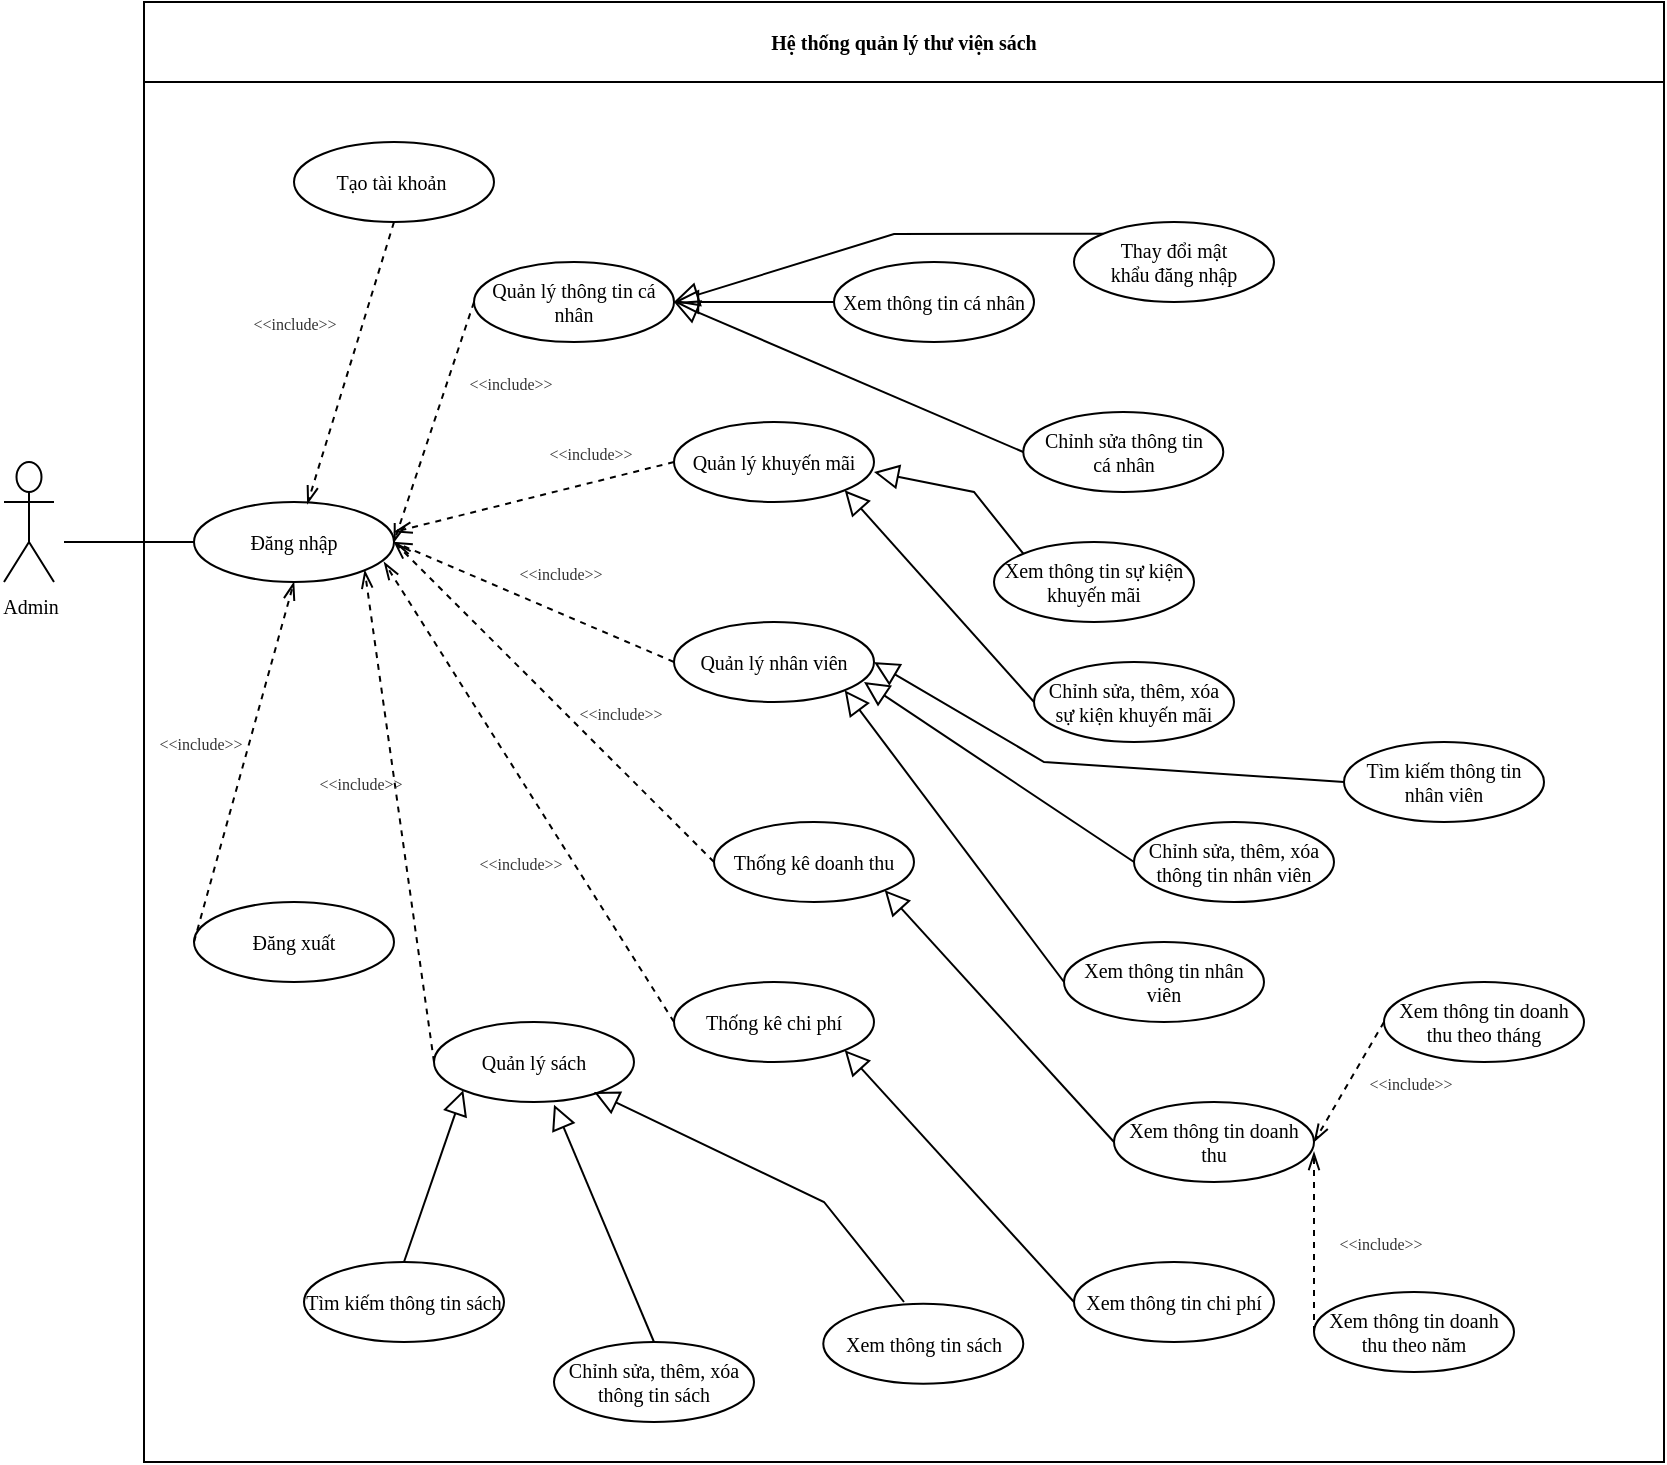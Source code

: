 <mxfile version="17.2.1" type="device"><diagram id="qApIkytEJbvXh9M_-sya" name="Page-1"><mxGraphModel dx="994" dy="496" grid="1" gridSize="5" guides="1" tooltips="1" connect="1" arrows="1" fold="1" page="1" pageScale="1" pageWidth="4681" pageHeight="3300" math="0" shadow="0"><root><mxCell id="0"/><mxCell id="1" parent="0"/><mxCell id="JZac6Ny-5NU4ulff3IJs-2" value="Hệ thống quản lý thư viện sách" style="swimlane;startSize=40;fontSize=10;fontFamily=Times New Roman;" parent="1" vertex="1"><mxGeometry x="120" y="10" width="760" height="730" as="geometry"><mxRectangle x="120" y="10" width="165" height="40" as="alternateBounds"/></mxGeometry></mxCell><mxCell id="JZac6Ny-5NU4ulff3IJs-7" value="&lt;font style=&quot;font-size: 10px&quot;&gt;Quản lý sách&lt;/font&gt;" style="ellipse;whiteSpace=wrap;html=1;fontFamily=Times New Roman;fontSize=10;" parent="JZac6Ny-5NU4ulff3IJs-2" vertex="1"><mxGeometry x="145" y="510" width="100" height="40" as="geometry"/></mxCell><mxCell id="JZac6Ny-5NU4ulff3IJs-11" value="&lt;font style=&quot;font-size: 10px&quot;&gt;Quản lý nhân viên&lt;/font&gt;" style="ellipse;whiteSpace=wrap;html=1;fontFamily=Times New Roman;fontSize=10;" parent="JZac6Ny-5NU4ulff3IJs-2" vertex="1"><mxGeometry x="265" y="310" width="100" height="40" as="geometry"/></mxCell><mxCell id="JZac6Ny-5NU4ulff3IJs-14" value="&lt;font style=&quot;font-size: 10px&quot;&gt;Quản lý thông tin cá nhân&lt;/font&gt;" style="ellipse;whiteSpace=wrap;html=1;fontFamily=Times New Roman;fontSize=10;" parent="JZac6Ny-5NU4ulff3IJs-2" vertex="1"><mxGeometry x="165" y="130" width="100" height="40" as="geometry"/></mxCell><mxCell id="JZac6Ny-5NU4ulff3IJs-17" value="&lt;font style=&quot;font-size: 10px&quot;&gt;Thống kê doanh thu&lt;/font&gt;" style="ellipse;whiteSpace=wrap;html=1;fontFamily=Times New Roman;fontSize=10;" parent="JZac6Ny-5NU4ulff3IJs-2" vertex="1"><mxGeometry x="285" y="410" width="100" height="40" as="geometry"/></mxCell><mxCell id="JZac6Ny-5NU4ulff3IJs-20" value="&lt;font style=&quot;font-size: 10px&quot;&gt;Thống kê chi phí&lt;/font&gt;" style="ellipse;whiteSpace=wrap;html=1;fontFamily=Times New Roman;fontSize=10;" parent="JZac6Ny-5NU4ulff3IJs-2" vertex="1"><mxGeometry x="265" y="490" width="100" height="40" as="geometry"/></mxCell><mxCell id="JZac6Ny-5NU4ulff3IJs-23" value="&lt;font style=&quot;font-size: 10px&quot;&gt;Quản lý khuyến mãi&lt;/font&gt;" style="ellipse;whiteSpace=wrap;html=1;fontFamily=Times New Roman;fontSize=10;" parent="JZac6Ny-5NU4ulff3IJs-2" vertex="1"><mxGeometry x="265" y="210" width="100" height="40" as="geometry"/></mxCell><mxCell id="JZac6Ny-5NU4ulff3IJs-26" value="&lt;font style=&quot;font-size: 10px&quot;&gt;Chỉnh sửa thông tin &lt;br style=&quot;font-size: 10px;&quot;&gt;cá nhân&lt;/font&gt;" style="ellipse;whiteSpace=wrap;html=1;fontFamily=Times New Roman;fontSize=10;" parent="JZac6Ny-5NU4ulff3IJs-2" vertex="1"><mxGeometry x="439.64" y="205" width="100" height="40" as="geometry"/></mxCell><mxCell id="JZac6Ny-5NU4ulff3IJs-37" value="&lt;font style=&quot;font-size: 10px&quot;&gt;Thay đổi mật &lt;br style=&quot;font-size: 10px;&quot;&gt;khẩu đăng nhập&lt;/font&gt;" style="ellipse;whiteSpace=wrap;html=1;fontFamily=Times New Roman;fontSize=10;" parent="JZac6Ny-5NU4ulff3IJs-2" vertex="1"><mxGeometry x="465" y="110" width="100" height="40" as="geometry"/></mxCell><mxCell id="JZac6Ny-5NU4ulff3IJs-43" value="" style="endArrow=block;html=1;rounded=0;fontFamily=Times New Roman;fontSize=10;exitX=0;exitY=0.5;exitDx=0;exitDy=0;endFill=0;targetPerimeterSpacing=6;endSize=10;" parent="JZac6Ny-5NU4ulff3IJs-2" source="JZac6Ny-5NU4ulff3IJs-26" edge="1"><mxGeometry width="50" height="50" relative="1" as="geometry"><mxPoint x="465" y="195" as="sourcePoint"/><mxPoint x="265" y="150" as="targetPoint"/></mxGeometry></mxCell><mxCell id="JZac6Ny-5NU4ulff3IJs-45" value="&lt;span style=&quot;font-size: 10px&quot;&gt;Chỉnh sửa, thêm, xóa &lt;br&gt;sự kiện khuyến mãi&lt;/span&gt;" style="ellipse;whiteSpace=wrap;html=1;fontFamily=Times New Roman;fontSize=10;" parent="JZac6Ny-5NU4ulff3IJs-2" vertex="1"><mxGeometry x="445" y="330" width="100" height="40" as="geometry"/></mxCell><mxCell id="JZac6Ny-5NU4ulff3IJs-46" value="" style="endArrow=block;html=1;rounded=0;fontFamily=Times New Roman;fontSize=10;exitX=0;exitY=0.5;exitDx=0;exitDy=0;endFill=0;targetPerimeterSpacing=6;endSize=10;entryX=1;entryY=1;entryDx=0;entryDy=0;" parent="JZac6Ny-5NU4ulff3IJs-2" source="JZac6Ny-5NU4ulff3IJs-45" target="JZac6Ny-5NU4ulff3IJs-23" edge="1"><mxGeometry width="50" height="50" relative="1" as="geometry"><mxPoint x="350" y="215" as="sourcePoint"/><mxPoint x="355" y="245" as="targetPoint"/></mxGeometry></mxCell><mxCell id="JZac6Ny-5NU4ulff3IJs-48" value="&lt;span style=&quot;font-size: 10px&quot;&gt;Xem thông tin sự kiện&lt;br&gt;khuyến mãi&lt;br&gt;&lt;/span&gt;" style="ellipse;whiteSpace=wrap;html=1;fontFamily=Times New Roman;fontSize=10;" parent="JZac6Ny-5NU4ulff3IJs-2" vertex="1"><mxGeometry x="425" y="270" width="100" height="40" as="geometry"/></mxCell><mxCell id="JZac6Ny-5NU4ulff3IJs-44" value="" style="endArrow=block;html=1;rounded=0;fontFamily=Times New Roman;fontSize=10;exitX=0;exitY=0.5;exitDx=0;exitDy=0;endFill=0;targetPerimeterSpacing=6;endSize=10;entryX=1;entryY=0.5;entryDx=0;entryDy=0;" parent="JZac6Ny-5NU4ulff3IJs-2" source="JZac6Ny-5NU4ulff3IJs-61" target="JZac6Ny-5NU4ulff3IJs-14" edge="1"><mxGeometry width="50" height="50" relative="1" as="geometry"><mxPoint x="530" y="155" as="sourcePoint"/><mxPoint x="445" y="155" as="targetPoint"/></mxGeometry></mxCell><mxCell id="JZac6Ny-5NU4ulff3IJs-52" value="" style="endArrow=block;html=1;rounded=0;fontFamily=Times New Roman;fontSize=10;exitX=0;exitY=0;exitDx=0;exitDy=0;endFill=0;targetPerimeterSpacing=6;endSize=10;" parent="JZac6Ny-5NU4ulff3IJs-2" source="JZac6Ny-5NU4ulff3IJs-48" edge="1"><mxGeometry width="50" height="50" relative="1" as="geometry"><mxPoint x="345" y="260" as="sourcePoint"/><mxPoint x="365" y="235" as="targetPoint"/><Array as="points"><mxPoint x="415" y="245"/></Array></mxGeometry></mxCell><mxCell id="JZac6Ny-5NU4ulff3IJs-53" value="&lt;span style=&quot;font-size: 10px&quot;&gt;Chỉnh sửa, t&lt;/span&gt;hêm, xóa thông tin nhân viên" style="ellipse;whiteSpace=wrap;html=1;fontFamily=Times New Roman;fontSize=10;" parent="JZac6Ny-5NU4ulff3IJs-2" vertex="1"><mxGeometry x="495" y="410" width="100" height="40" as="geometry"/></mxCell><mxCell id="JZac6Ny-5NU4ulff3IJs-55" value="Xem thông tin nhân viên" style="ellipse;whiteSpace=wrap;html=1;fontFamily=Times New Roman;fontSize=10;" parent="JZac6Ny-5NU4ulff3IJs-2" vertex="1"><mxGeometry x="460" y="470" width="100" height="40" as="geometry"/></mxCell><mxCell id="JZac6Ny-5NU4ulff3IJs-56" value="" style="endArrow=block;html=1;rounded=0;fontFamily=Times New Roman;fontSize=10;exitX=0;exitY=0.5;exitDx=0;exitDy=0;endFill=0;targetPerimeterSpacing=6;endSize=10;" parent="JZac6Ny-5NU4ulff3IJs-2" source="JZac6Ny-5NU4ulff3IJs-53" edge="1"><mxGeometry width="50" height="50" relative="1" as="geometry"><mxPoint x="350" y="275" as="sourcePoint"/><mxPoint x="360" y="340" as="targetPoint"/></mxGeometry></mxCell><mxCell id="JZac6Ny-5NU4ulff3IJs-57" value="" style="endArrow=block;html=1;rounded=0;fontFamily=Times New Roman;fontSize=10;exitX=0;exitY=0.5;exitDx=0;exitDy=0;endFill=0;targetPerimeterSpacing=6;endSize=10;entryX=1;entryY=1;entryDx=0;entryDy=0;" parent="JZac6Ny-5NU4ulff3IJs-2" source="JZac6Ny-5NU4ulff3IJs-55" target="JZac6Ny-5NU4ulff3IJs-11" edge="1"><mxGeometry width="50" height="50" relative="1" as="geometry"><mxPoint x="350" y="335" as="sourcePoint"/><mxPoint x="345" y="395" as="targetPoint"/><Array as="points"/></mxGeometry></mxCell><mxCell id="JZac6Ny-5NU4ulff3IJs-59" value="Đăng nhập" style="ellipse;whiteSpace=wrap;html=1;fontFamily=Times New Roman;fontSize=10;" parent="JZac6Ny-5NU4ulff3IJs-2" vertex="1"><mxGeometry x="25" y="250" width="100" height="40" as="geometry"/></mxCell><mxCell id="JZac6Ny-5NU4ulff3IJs-60" value="Đăng xuất" style="ellipse;whiteSpace=wrap;html=1;fontFamily=Times New Roman;fontSize=10;" parent="JZac6Ny-5NU4ulff3IJs-2" vertex="1"><mxGeometry x="25" y="450" width="100" height="40" as="geometry"/></mxCell><mxCell id="JZac6Ny-5NU4ulff3IJs-61" value="&lt;font style=&quot;font-size: 10px&quot;&gt;Xem thông tin cá nhân&lt;/font&gt;" style="ellipse;whiteSpace=wrap;html=1;fontFamily=Times New Roman;fontSize=10;" parent="JZac6Ny-5NU4ulff3IJs-2" vertex="1"><mxGeometry x="345" y="130" width="100" height="40" as="geometry"/></mxCell><mxCell id="JZac6Ny-5NU4ulff3IJs-74" value="" style="endArrow=openThin;html=1;rounded=0;fontFamily=Times New Roman;fontSize=10;endSize=7;targetPerimeterSpacing=6;exitX=0;exitY=0.5;exitDx=0;exitDy=0;dashed=1;endFill=0;entryX=1;entryY=0.5;entryDx=0;entryDy=0;" parent="JZac6Ny-5NU4ulff3IJs-2" source="JZac6Ny-5NU4ulff3IJs-14" target="JZac6Ny-5NU4ulff3IJs-59" edge="1"><mxGeometry width="50" height="50" relative="1" as="geometry"><mxPoint x="440" y="195" as="sourcePoint"/><mxPoint x="419.9" y="174.88" as="targetPoint"/></mxGeometry></mxCell><mxCell id="JZac6Ny-5NU4ulff3IJs-75" value="&lt;p&gt;&lt;font color=&quot;#333333&quot;&gt;&lt;span style=&quot;font-size: 8px&quot;&gt;&amp;lt;&amp;lt;include&amp;gt;&amp;gt;&lt;/span&gt;&lt;/font&gt;&lt;/p&gt;" style="text;html=1;align=center;verticalAlign=middle;resizable=0;points=[];autosize=1;fontSize=10;fontFamily=Times New Roman;" parent="JZac6Ny-5NU4ulff3IJs-2" vertex="1"><mxGeometry x="155" y="170" width="55" height="40" as="geometry"/></mxCell><mxCell id="JZac6Ny-5NU4ulff3IJs-79" value="" style="endArrow=openThin;html=1;rounded=0;fontFamily=Times New Roman;fontSize=10;endSize=7;targetPerimeterSpacing=6;exitX=0;exitY=0.5;exitDx=0;exitDy=0;dashed=1;endFill=0;entryX=0.95;entryY=0.75;entryDx=0;entryDy=0;entryPerimeter=0;" parent="JZac6Ny-5NU4ulff3IJs-2" source="JZac6Ny-5NU4ulff3IJs-20" target="JZac6Ny-5NU4ulff3IJs-59" edge="1"><mxGeometry width="50" height="50" relative="1" as="geometry"><mxPoint x="170" y="335" as="sourcePoint"/><mxPoint x="130" y="275" as="targetPoint"/></mxGeometry></mxCell><mxCell id="JZac6Ny-5NU4ulff3IJs-80" value="" style="endArrow=openThin;html=1;rounded=0;fontFamily=Times New Roman;fontSize=10;endSize=7;targetPerimeterSpacing=6;exitX=0;exitY=0.5;exitDx=0;exitDy=0;dashed=1;endFill=0;entryX=1;entryY=1;entryDx=0;entryDy=0;" parent="JZac6Ny-5NU4ulff3IJs-2" source="JZac6Ny-5NU4ulff3IJs-7" target="JZac6Ny-5NU4ulff3IJs-59" edge="1"><mxGeometry width="50" height="50" relative="1" as="geometry"><mxPoint x="170" y="395" as="sourcePoint"/><mxPoint x="130" y="275" as="targetPoint"/></mxGeometry></mxCell><mxCell id="JZac6Ny-5NU4ulff3IJs-82" value="&lt;p&gt;&lt;font color=&quot;#333333&quot;&gt;&lt;span style=&quot;font-size: 8px&quot;&gt;&amp;lt;&amp;lt;include&amp;gt;&amp;gt;&lt;/span&gt;&lt;/font&gt;&lt;/p&gt;" style="text;html=1;align=center;verticalAlign=middle;resizable=0;points=[];autosize=1;fontSize=10;fontFamily=Times New Roman;" parent="JZac6Ny-5NU4ulff3IJs-2" vertex="1"><mxGeometry x="195" y="205" width="55" height="40" as="geometry"/></mxCell><mxCell id="JZac6Ny-5NU4ulff3IJs-83" value="&lt;p&gt;&lt;font color=&quot;#333333&quot;&gt;&lt;span style=&quot;font-size: 8px&quot;&gt;&amp;lt;&amp;lt;include&amp;gt;&amp;gt;&lt;/span&gt;&lt;/font&gt;&lt;/p&gt;" style="text;html=1;align=center;verticalAlign=middle;resizable=0;points=[];autosize=1;fontSize=10;fontFamily=Times New Roman;" parent="JZac6Ny-5NU4ulff3IJs-2" vertex="1"><mxGeometry x="180" y="265" width="55" height="40" as="geometry"/></mxCell><mxCell id="JZac6Ny-5NU4ulff3IJs-84" value="&lt;p&gt;&lt;font color=&quot;#333333&quot;&gt;&lt;span style=&quot;font-size: 8px&quot;&gt;&amp;lt;&amp;lt;include&amp;gt;&amp;gt;&lt;/span&gt;&lt;/font&gt;&lt;/p&gt;" style="text;html=1;align=center;verticalAlign=middle;resizable=0;points=[];autosize=1;fontSize=10;fontFamily=Times New Roman;" parent="JZac6Ny-5NU4ulff3IJs-2" vertex="1"><mxGeometry x="80" y="370" width="55" height="40" as="geometry"/></mxCell><mxCell id="JZac6Ny-5NU4ulff3IJs-85" value="&lt;p&gt;&lt;font color=&quot;#333333&quot;&gt;&lt;span style=&quot;font-size: 8px&quot;&gt;&amp;lt;&amp;lt;include&amp;gt;&amp;gt;&lt;/span&gt;&lt;/font&gt;&lt;/p&gt;" style="text;html=1;align=center;verticalAlign=middle;resizable=0;points=[];autosize=1;fontSize=10;fontFamily=Times New Roman;" parent="JZac6Ny-5NU4ulff3IJs-2" vertex="1"><mxGeometry y="350" width="55" height="40" as="geometry"/></mxCell><mxCell id="JZac6Ny-5NU4ulff3IJs-86" value="&lt;p&gt;&lt;font color=&quot;#333333&quot;&gt;&lt;span style=&quot;font-size: 8px&quot;&gt;&amp;lt;&amp;lt;include&amp;gt;&amp;gt;&lt;/span&gt;&lt;/font&gt;&lt;/p&gt;" style="text;html=1;align=center;verticalAlign=middle;resizable=0;points=[];autosize=1;fontSize=10;fontFamily=Times New Roman;" parent="JZac6Ny-5NU4ulff3IJs-2" vertex="1"><mxGeometry x="210" y="335" width="55" height="40" as="geometry"/></mxCell><mxCell id="JZac6Ny-5NU4ulff3IJs-81" value="" style="endArrow=openThin;html=1;rounded=0;fontFamily=Times New Roman;fontSize=10;endSize=7;targetPerimeterSpacing=6;exitX=0;exitY=0.5;exitDx=0;exitDy=0;dashed=1;endFill=0;entryX=0.5;entryY=1;entryDx=0;entryDy=0;" parent="JZac6Ny-5NU4ulff3IJs-2" source="JZac6Ny-5NU4ulff3IJs-60" target="JZac6Ny-5NU4ulff3IJs-59" edge="1"><mxGeometry width="50" height="50" relative="1" as="geometry"><mxPoint x="30" y="415" as="sourcePoint"/><mxPoint x="-15" y="230" as="targetPoint"/></mxGeometry></mxCell><mxCell id="JZac6Ny-5NU4ulff3IJs-93" value="&lt;p&gt;&lt;font color=&quot;#333333&quot;&gt;&lt;span style=&quot;font-size: 8px&quot;&gt;&amp;lt;&amp;lt;include&amp;gt;&amp;gt;&lt;/span&gt;&lt;/font&gt;&lt;/p&gt;" style="text;html=1;align=center;verticalAlign=middle;resizable=0;points=[];autosize=1;fontSize=10;fontFamily=Times New Roman;" parent="JZac6Ny-5NU4ulff3IJs-2" vertex="1"><mxGeometry x="160" y="410" width="55" height="40" as="geometry"/></mxCell><mxCell id="JZac6Ny-5NU4ulff3IJs-94" value="&lt;font style=&quot;font-size: 10px&quot;&gt;Xem thông tin doanh thu&lt;/font&gt;" style="ellipse;whiteSpace=wrap;html=1;fontFamily=Times New Roman;fontSize=10;" parent="JZac6Ny-5NU4ulff3IJs-2" vertex="1"><mxGeometry x="485" y="550" width="100" height="40" as="geometry"/></mxCell><mxCell id="JZac6Ny-5NU4ulff3IJs-95" value="" style="endArrow=block;html=1;rounded=0;fontFamily=Times New Roman;fontSize=10;exitX=0;exitY=0.5;exitDx=0;exitDy=0;endFill=0;targetPerimeterSpacing=6;endSize=10;entryX=1;entryY=1;entryDx=0;entryDy=0;" parent="JZac6Ny-5NU4ulff3IJs-2" source="JZac6Ny-5NU4ulff3IJs-94" target="JZac6Ny-5NU4ulff3IJs-17" edge="1"><mxGeometry width="50" height="50" relative="1" as="geometry"><mxPoint x="510.0" y="495" as="sourcePoint"/><mxPoint x="355.355" y="349.142" as="targetPoint"/><Array as="points"/></mxGeometry></mxCell><mxCell id="JZac6Ny-5NU4ulff3IJs-96" value="&lt;font style=&quot;font-size: 10px&quot;&gt;Xem thông tin chi phí&lt;/font&gt;" style="ellipse;whiteSpace=wrap;html=1;fontFamily=Times New Roman;fontSize=10;" parent="JZac6Ny-5NU4ulff3IJs-2" vertex="1"><mxGeometry x="465" y="630" width="100" height="40" as="geometry"/></mxCell><mxCell id="JZac6Ny-5NU4ulff3IJs-97" value="" style="endArrow=block;html=1;rounded=0;fontFamily=Times New Roman;fontSize=10;exitX=0;exitY=0.5;exitDx=0;exitDy=0;endFill=0;targetPerimeterSpacing=6;endSize=10;entryX=1;entryY=1;entryDx=0;entryDy=0;" parent="JZac6Ny-5NU4ulff3IJs-2" source="JZac6Ny-5NU4ulff3IJs-96" target="JZac6Ny-5NU4ulff3IJs-20" edge="1"><mxGeometry width="50" height="50" relative="1" as="geometry"><mxPoint x="510.0" y="595" as="sourcePoint"/><mxPoint x="375.355" y="449.142" as="targetPoint"/><Array as="points"/></mxGeometry></mxCell><mxCell id="JZac6Ny-5NU4ulff3IJs-98" value="&lt;font style=&quot;font-size: 10px&quot;&gt;Xem thông tin sách&lt;/font&gt;" style="ellipse;whiteSpace=wrap;html=1;fontFamily=Times New Roman;fontSize=10;" parent="JZac6Ny-5NU4ulff3IJs-2" vertex="1"><mxGeometry x="339.64" y="650.86" width="100" height="40" as="geometry"/></mxCell><mxCell id="JZac6Ny-5NU4ulff3IJs-99" value="" style="endArrow=block;html=1;rounded=0;fontFamily=Times New Roman;fontSize=10;endFill=0;targetPerimeterSpacing=6;endSize=10;entryX=1;entryY=1;entryDx=0;entryDy=0;" parent="JZac6Ny-5NU4ulff3IJs-2" edge="1"><mxGeometry width="50" height="50" relative="1" as="geometry"><mxPoint x="380" y="650" as="sourcePoint"/><mxPoint x="224.995" y="545.002" as="targetPoint"/><Array as="points"><mxPoint x="340" y="600"/></Array></mxGeometry></mxCell><mxCell id="JZac6Ny-5NU4ulff3IJs-101" value="&lt;font style=&quot;font-size: 10px&quot;&gt;Chỉnh sửa, thêm, xóa thông tin sách&lt;/font&gt;" style="ellipse;whiteSpace=wrap;html=1;fontFamily=Times New Roman;fontSize=10;" parent="JZac6Ny-5NU4ulff3IJs-2" vertex="1"><mxGeometry x="205" y="670" width="100" height="40" as="geometry"/></mxCell><mxCell id="JZac6Ny-5NU4ulff3IJs-102" value="" style="endArrow=block;html=1;rounded=0;fontFamily=Times New Roman;fontSize=10;exitX=0.5;exitY=0;exitDx=0;exitDy=0;endFill=0;targetPerimeterSpacing=6;endSize=10;entryX=0.6;entryY=1.033;entryDx=0;entryDy=0;entryPerimeter=0;" parent="JZac6Ny-5NU4ulff3IJs-2" source="JZac6Ny-5NU4ulff3IJs-101" target="JZac6Ny-5NU4ulff3IJs-7" edge="1"><mxGeometry width="50" height="50" relative="1" as="geometry"><mxPoint x="344.64" y="675.86" as="sourcePoint"/><mxPoint x="229.995" y="550.002" as="targetPoint"/><Array as="points"/></mxGeometry></mxCell><mxCell id="JZac6Ny-5NU4ulff3IJs-103" value="&lt;p&gt;&lt;font color=&quot;#333333&quot;&gt;&lt;span style=&quot;font-size: 8px&quot;&gt;&amp;lt;&amp;lt;include&amp;gt;&amp;gt;&lt;/span&gt;&lt;/font&gt;&lt;/p&gt;" style="text;html=1;align=center;verticalAlign=middle;resizable=0;points=[];autosize=1;fontSize=10;fontFamily=Times New Roman;" parent="JZac6Ny-5NU4ulff3IJs-2" vertex="1"><mxGeometry x="605" y="520" width="55" height="40" as="geometry"/></mxCell><mxCell id="JZac6Ny-5NU4ulff3IJs-104" value="" style="endArrow=openThin;html=1;rounded=0;fontFamily=Times New Roman;fontSize=10;endSize=7;targetPerimeterSpacing=6;dashed=1;endFill=0;entryX=1;entryY=0.5;entryDx=0;entryDy=0;exitX=0;exitY=0.5;exitDx=0;exitDy=0;" parent="JZac6Ny-5NU4ulff3IJs-2" source="JZac6Ny-5NU4ulff3IJs-105" target="JZac6Ny-5NU4ulff3IJs-94" edge="1"><mxGeometry width="50" height="50" relative="1" as="geometry"><mxPoint x="685" y="550" as="sourcePoint"/><mxPoint x="630" y="440" as="targetPoint"/></mxGeometry></mxCell><mxCell id="JZac6Ny-5NU4ulff3IJs-105" value="&lt;font style=&quot;font-size: 10px&quot;&gt;Xem thông tin doanh thu theo tháng&lt;/font&gt;" style="ellipse;whiteSpace=wrap;html=1;fontFamily=Times New Roman;fontSize=10;" parent="JZac6Ny-5NU4ulff3IJs-2" vertex="1"><mxGeometry x="620" y="490" width="100" height="40" as="geometry"/></mxCell><mxCell id="JZac6Ny-5NU4ulff3IJs-108" value="&lt;font style=&quot;font-size: 10px&quot;&gt;Xem thông tin doanh thu theo năm&lt;/font&gt;" style="ellipse;whiteSpace=wrap;html=1;fontFamily=Times New Roman;fontSize=10;" parent="JZac6Ny-5NU4ulff3IJs-2" vertex="1"><mxGeometry x="585" y="645" width="100" height="40" as="geometry"/></mxCell><mxCell id="JZac6Ny-5NU4ulff3IJs-109" value="&lt;p&gt;&lt;font color=&quot;#333333&quot;&gt;&lt;span style=&quot;font-size: 8px&quot;&gt;&amp;lt;&amp;lt;include&amp;gt;&amp;gt;&lt;/span&gt;&lt;/font&gt;&lt;/p&gt;" style="text;html=1;align=center;verticalAlign=middle;resizable=0;points=[];autosize=1;fontSize=10;fontFamily=Times New Roman;" parent="JZac6Ny-5NU4ulff3IJs-2" vertex="1"><mxGeometry x="590" y="600" width="55" height="40" as="geometry"/></mxCell><mxCell id="JZac6Ny-5NU4ulff3IJs-114" value="&lt;font style=&quot;font-size: 10px&quot;&gt;Tạo tài khoản&amp;nbsp;&lt;/font&gt;" style="ellipse;whiteSpace=wrap;html=1;fontFamily=Times New Roman;fontSize=10;" parent="JZac6Ny-5NU4ulff3IJs-2" vertex="1"><mxGeometry x="75" y="70" width="100" height="40" as="geometry"/></mxCell><mxCell id="JZac6Ny-5NU4ulff3IJs-115" value="" style="endArrow=openThin;html=1;rounded=0;fontFamily=Times New Roman;fontSize=10;endSize=7;targetPerimeterSpacing=6;exitX=0.5;exitY=1;exitDx=0;exitDy=0;dashed=1;endFill=0;entryX=0.567;entryY=0.024;entryDx=0;entryDy=0;entryPerimeter=0;" parent="JZac6Ny-5NU4ulff3IJs-2" source="JZac6Ny-5NU4ulff3IJs-114" target="JZac6Ny-5NU4ulff3IJs-59" edge="1"><mxGeometry width="50" height="50" relative="1" as="geometry"><mxPoint x="170.0" y="155" as="sourcePoint"/><mxPoint x="130" y="275" as="targetPoint"/></mxGeometry></mxCell><mxCell id="JZac6Ny-5NU4ulff3IJs-116" value="&lt;p&gt;&lt;font color=&quot;#333333&quot;&gt;&lt;span style=&quot;font-size: 8px&quot;&gt;&amp;lt;&amp;lt;include&amp;gt;&amp;gt;&lt;/span&gt;&lt;/font&gt;&lt;/p&gt;" style="text;html=1;align=center;verticalAlign=middle;resizable=0;points=[];autosize=1;fontSize=10;fontFamily=Times New Roman;" parent="JZac6Ny-5NU4ulff3IJs-2" vertex="1"><mxGeometry x="47.5" y="140" width="55" height="40" as="geometry"/></mxCell><mxCell id="if2OAxqDOWXrFWm7uxld-2" value="&lt;font style=&quot;font-size: 10px&quot;&gt;Tìm kiếm thông tin sách&lt;/font&gt;" style="ellipse;whiteSpace=wrap;html=1;fontFamily=Times New Roman;fontSize=10;" vertex="1" parent="JZac6Ny-5NU4ulff3IJs-2"><mxGeometry x="80" y="630" width="100" height="40" as="geometry"/></mxCell><mxCell id="if2OAxqDOWXrFWm7uxld-1" value="" style="endArrow=block;html=1;rounded=0;fontFamily=Times New Roman;fontSize=10;endFill=0;targetPerimeterSpacing=6;endSize=10;entryX=0;entryY=1;entryDx=0;entryDy=0;exitX=0.5;exitY=0;exitDx=0;exitDy=0;" edge="1" parent="JZac6Ny-5NU4ulff3IJs-2" source="if2OAxqDOWXrFWm7uxld-2" target="JZac6Ny-5NU4ulff3IJs-7"><mxGeometry width="50" height="50" relative="1" as="geometry"><mxPoint x="120" y="630" as="sourcePoint"/><mxPoint x="210" y="556.32" as="targetPoint"/><Array as="points"/></mxGeometry></mxCell><mxCell id="if2OAxqDOWXrFWm7uxld-4" value="Tìm kiếm thông tin nhân viên" style="ellipse;whiteSpace=wrap;html=1;fontFamily=Times New Roman;fontSize=10;" vertex="1" parent="JZac6Ny-5NU4ulff3IJs-2"><mxGeometry x="600" y="370" width="100" height="40" as="geometry"/></mxCell><mxCell id="JZac6Ny-5NU4ulff3IJs-3" value="&lt;font style=&quot;font-size: 10px;&quot;&gt;Admin&lt;/font&gt;" style="shape=umlActor;verticalLabelPosition=bottom;verticalAlign=top;html=1;outlineConnect=0;fontFamily=Times New Roman;fontSize=10;" parent="1" vertex="1"><mxGeometry x="50" y="240" width="25" height="60" as="geometry"/></mxCell><mxCell id="JZac6Ny-5NU4ulff3IJs-62" value="" style="endArrow=block;html=1;rounded=0;fontFamily=Times New Roman;fontSize=10;exitX=0;exitY=0;exitDx=0;exitDy=0;endFill=0;targetPerimeterSpacing=6;endSize=10;" parent="1" source="JZac6Ny-5NU4ulff3IJs-37" edge="1"><mxGeometry width="50" height="50" relative="1" as="geometry"><mxPoint x="470.0" y="165.0" as="sourcePoint"/><mxPoint x="385" y="160" as="targetPoint"/><Array as="points"><mxPoint x="495" y="126"/></Array></mxGeometry></mxCell><mxCell id="JZac6Ny-5NU4ulff3IJs-76" value="" style="endArrow=openThin;html=1;rounded=0;fontFamily=Times New Roman;fontSize=10;endSize=7;targetPerimeterSpacing=6;exitX=0;exitY=0.5;exitDx=0;exitDy=0;dashed=1;endFill=0;" parent="1" source="JZac6Ny-5NU4ulff3IJs-23" edge="1"><mxGeometry width="50" height="50" relative="1" as="geometry"><mxPoint x="290" y="165" as="sourcePoint"/><mxPoint x="245" y="275" as="targetPoint"/></mxGeometry></mxCell><mxCell id="JZac6Ny-5NU4ulff3IJs-77" value="" style="endArrow=openThin;html=1;rounded=0;fontFamily=Times New Roman;fontSize=10;endSize=7;targetPerimeterSpacing=6;exitX=0;exitY=0.5;exitDx=0;exitDy=0;dashed=1;endFill=0;" parent="1" source="JZac6Ny-5NU4ulff3IJs-11" edge="1"><mxGeometry width="50" height="50" relative="1" as="geometry"><mxPoint x="290" y="225" as="sourcePoint"/><mxPoint x="245" y="280" as="targetPoint"/></mxGeometry></mxCell><mxCell id="JZac6Ny-5NU4ulff3IJs-78" value="" style="endArrow=openThin;html=1;rounded=0;fontFamily=Times New Roman;fontSize=10;endSize=7;targetPerimeterSpacing=6;exitX=0;exitY=0.5;exitDx=0;exitDy=0;dashed=1;endFill=0;" parent="1" source="JZac6Ny-5NU4ulff3IJs-17" edge="1"><mxGeometry width="50" height="50" relative="1" as="geometry"><mxPoint x="290" y="285" as="sourcePoint"/><mxPoint x="245" y="280" as="targetPoint"/></mxGeometry></mxCell><mxCell id="JZac6Ny-5NU4ulff3IJs-88" value="" style="endArrow=none;html=1;rounded=0;fontFamily=Times New Roman;fontSize=8;endSize=7;targetPerimeterSpacing=6;entryX=0;entryY=0.5;entryDx=0;entryDy=0;" parent="1" target="JZac6Ny-5NU4ulff3IJs-59" edge="1"><mxGeometry width="50" height="50" relative="1" as="geometry"><mxPoint x="80" y="280" as="sourcePoint"/><mxPoint x="130" y="310" as="targetPoint"/></mxGeometry></mxCell><mxCell id="JZac6Ny-5NU4ulff3IJs-107" value="" style="endArrow=openThin;html=1;rounded=0;fontFamily=Times New Roman;fontSize=10;endSize=7;targetPerimeterSpacing=6;dashed=1;endFill=0;exitX=0;exitY=0.5;exitDx=0;exitDy=0;" parent="1" source="JZac6Ny-5NU4ulff3IJs-108" edge="1"><mxGeometry width="50" height="50" relative="1" as="geometry"><mxPoint x="800" y="635" as="sourcePoint"/><mxPoint x="705" y="585" as="targetPoint"/></mxGeometry></mxCell><mxCell id="if2OAxqDOWXrFWm7uxld-3" value="" style="endArrow=block;html=1;rounded=0;fontFamily=Times New Roman;fontSize=10;endFill=0;targetPerimeterSpacing=6;endSize=10;exitX=0;exitY=0.5;exitDx=0;exitDy=0;" edge="1" parent="1" source="if2OAxqDOWXrFWm7uxld-4"><mxGeometry width="50" height="50" relative="1" as="geometry"><mxPoint x="715" y="405" as="sourcePoint"/><mxPoint x="485" y="340" as="targetPoint"/><Array as="points"><mxPoint x="570" y="390"/></Array></mxGeometry></mxCell></root></mxGraphModel></diagram></mxfile>